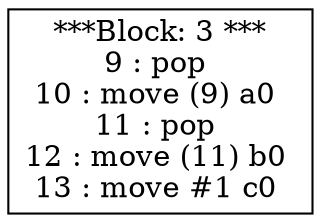 digraph structs {
3 [shape=record,label="***Block: 3 ***\n9 : pop \n10 : move (9) a0 \n11 : pop \n12 : move (11) b0 \n13 : move #1 c0 \n"]

}
